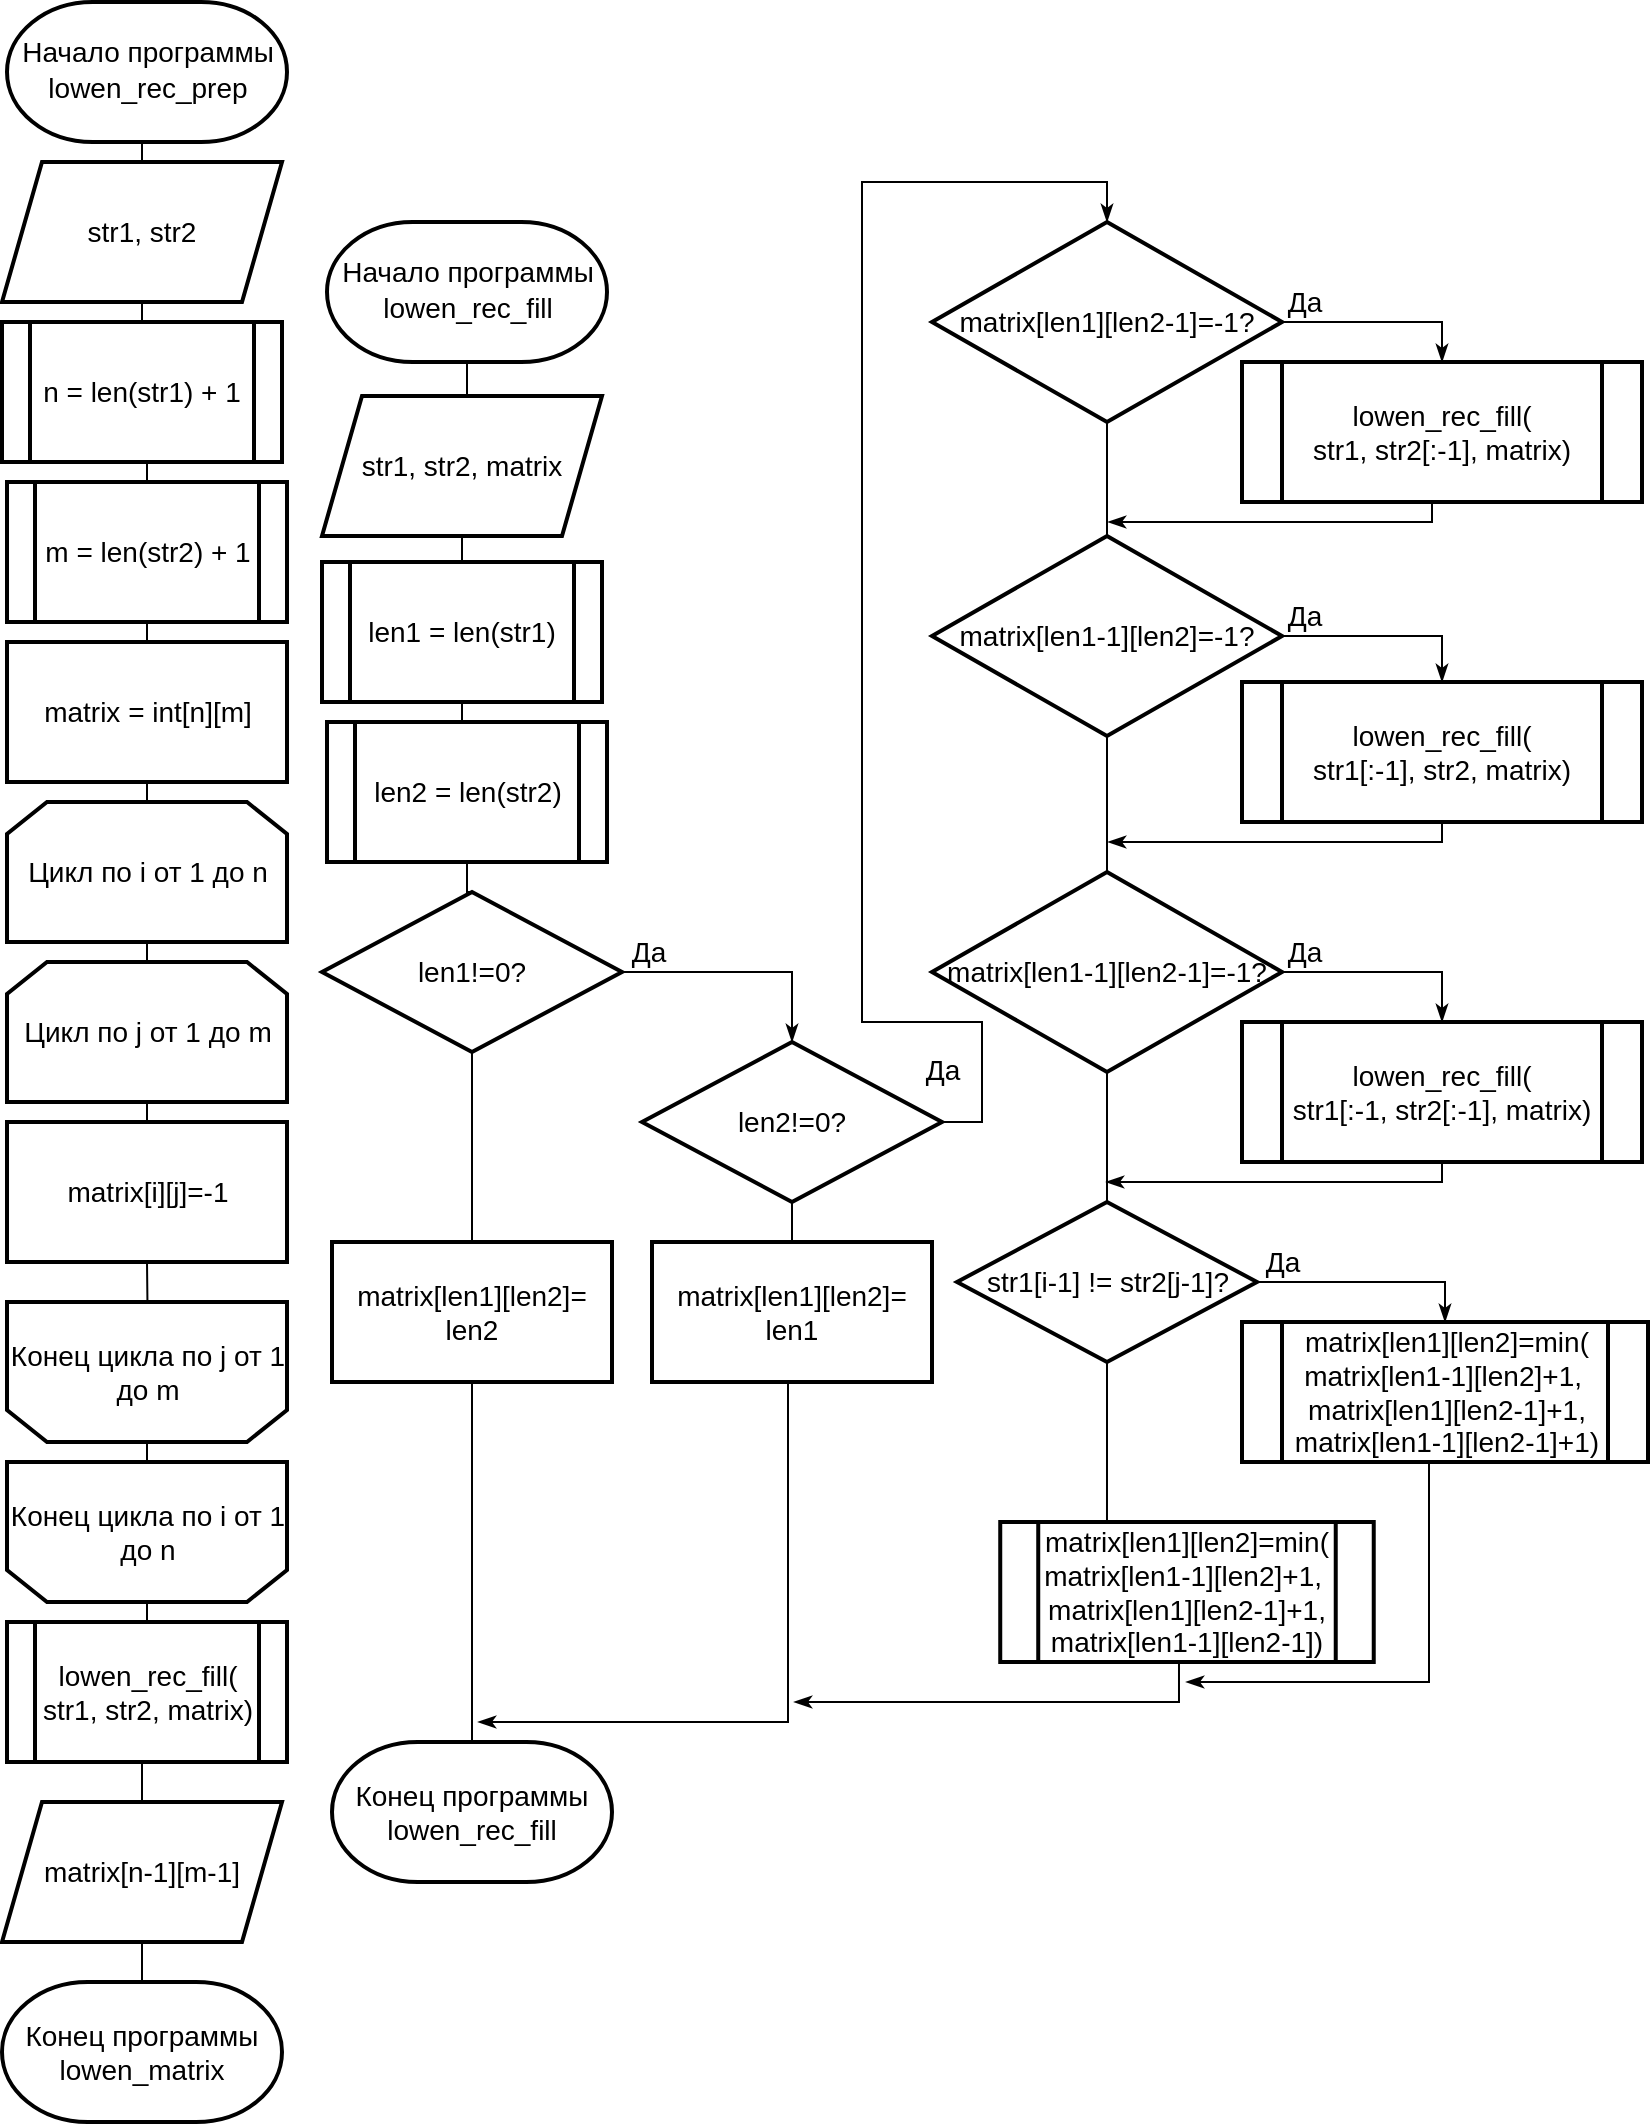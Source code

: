 <mxfile version="13.9.9" type="device"><diagram id="C5RBs43oDa-KdzZeNtuy" name="Page-1"><mxGraphModel dx="952" dy="1813" grid="1" gridSize="10" guides="1" tooltips="1" connect="1" arrows="1" fold="1" page="1" pageScale="1" pageWidth="827" pageHeight="1169" math="0" shadow="0"><root><mxCell id="WIyWlLk6GJQsqaUBKTNV-0"/><mxCell id="WIyWlLk6GJQsqaUBKTNV-1" parent="WIyWlLk6GJQsqaUBKTNV-0"/><mxCell id="WdZP0otw79XUUpHIpCqY-2" value="&lt;font style=&quot;font-size: 14px&quot;&gt;Начало программы&lt;br&gt;&lt;span style=&quot;line-height: 150%&quot;&gt;lowen_rec_fill&lt;/span&gt;&lt;/font&gt;" style="strokeWidth=2;html=1;shape=mxgraph.flowchart.terminator;whiteSpace=wrap;fontSize=14;fontFamily=Helvetica;" parent="WIyWlLk6GJQsqaUBKTNV-1" vertex="1"><mxGeometry x="972.5" width="140" height="70" as="geometry"/></mxCell><mxCell id="WdZP0otw79XUUpHIpCqY-33" style="edgeStyle=orthogonalEdgeStyle;rounded=0;orthogonalLoop=1;jettySize=auto;html=1;exitX=0.5;exitY=0;exitDx=0;exitDy=0;entryX=0.5;entryY=1;entryDx=0;entryDy=0;entryPerimeter=0;endArrow=none;endFill=0;" parent="WIyWlLk6GJQsqaUBKTNV-1" source="WdZP0otw79XUUpHIpCqY-3" target="WdZP0otw79XUUpHIpCqY-2" edge="1"><mxGeometry relative="1" as="geometry"/></mxCell><mxCell id="WdZP0otw79XUUpHIpCqY-3" value="str1, str2, matrix" style="shape=parallelogram;perimeter=parallelogramPerimeter;whiteSpace=wrap;html=1;fixedSize=1;strokeWidth=2;fontSize=14;" parent="WIyWlLk6GJQsqaUBKTNV-1" vertex="1"><mxGeometry x="970" y="87" width="140" height="70" as="geometry"/></mxCell><mxCell id="WdZP0otw79XUUpHIpCqY-35" style="edgeStyle=orthogonalEdgeStyle;rounded=0;orthogonalLoop=1;jettySize=auto;html=1;exitX=0.5;exitY=0;exitDx=0;exitDy=0;entryX=0.5;entryY=1;entryDx=0;entryDy=0;endArrow=none;endFill=0;" parent="WIyWlLk6GJQsqaUBKTNV-1" source="WdZP0otw79XUUpHIpCqY-4" target="WdZP0otw79XUUpHIpCqY-5" edge="1"><mxGeometry relative="1" as="geometry"/></mxCell><mxCell id="WdZP0otw79XUUpHIpCqY-4" value="len2 = len(str2)" style="shape=process;whiteSpace=wrap;html=1;backgroundOutline=1;strokeWidth=2;fontSize=14;" parent="WIyWlLk6GJQsqaUBKTNV-1" vertex="1"><mxGeometry x="972.5" y="250" width="140" height="70" as="geometry"/></mxCell><mxCell id="WdZP0otw79XUUpHIpCqY-34" style="edgeStyle=orthogonalEdgeStyle;rounded=0;orthogonalLoop=1;jettySize=auto;html=1;exitX=0.5;exitY=0;exitDx=0;exitDy=0;entryX=0.5;entryY=1;entryDx=0;entryDy=0;endArrow=none;endFill=0;" parent="WIyWlLk6GJQsqaUBKTNV-1" source="WdZP0otw79XUUpHIpCqY-5" target="WdZP0otw79XUUpHIpCqY-3" edge="1"><mxGeometry relative="1" as="geometry"/></mxCell><mxCell id="WdZP0otw79XUUpHIpCqY-5" value="len1 = len(str1)" style="shape=process;whiteSpace=wrap;html=1;backgroundOutline=1;strokeWidth=2;fontSize=14;" parent="WIyWlLk6GJQsqaUBKTNV-1" vertex="1"><mxGeometry x="970" y="170" width="140" height="70" as="geometry"/></mxCell><mxCell id="WdZP0otw79XUUpHIpCqY-6" value="Да" style="edgeStyle=orthogonalEdgeStyle;rounded=0;orthogonalLoop=1;jettySize=auto;html=1;exitX=1;exitY=0.5;exitDx=0;exitDy=0;entryX=0.5;entryY=0;entryDx=0;entryDy=0;endArrow=classicThin;endFill=1;fontSize=14;" parent="WIyWlLk6GJQsqaUBKTNV-1" source="WdZP0otw79XUUpHIpCqY-8" target="WdZP0otw79XUUpHIpCqY-15" edge="1"><mxGeometry x="-0.786" y="10" relative="1" as="geometry"><mxPoint as="offset"/><mxPoint x="1185" y="400" as="targetPoint"/></mxGeometry></mxCell><mxCell id="WdZP0otw79XUUpHIpCqY-36" style="edgeStyle=orthogonalEdgeStyle;rounded=0;orthogonalLoop=1;jettySize=auto;html=1;exitX=0.5;exitY=0;exitDx=0;exitDy=0;entryX=0.5;entryY=1;entryDx=0;entryDy=0;endArrow=none;endFill=0;" parent="WIyWlLk6GJQsqaUBKTNV-1" source="WdZP0otw79XUUpHIpCqY-8" target="WdZP0otw79XUUpHIpCqY-4" edge="1"><mxGeometry relative="1" as="geometry"/></mxCell><mxCell id="WdZP0otw79XUUpHIpCqY-37" style="edgeStyle=orthogonalEdgeStyle;rounded=0;orthogonalLoop=1;jettySize=auto;html=1;entryX=0.5;entryY=0;entryDx=0;entryDy=0;endArrow=none;endFill=0;" parent="WIyWlLk6GJQsqaUBKTNV-1" source="WdZP0otw79XUUpHIpCqY-8" target="WdZP0otw79XUUpHIpCqY-13" edge="1"><mxGeometry relative="1" as="geometry"/></mxCell><mxCell id="WdZP0otw79XUUpHIpCqY-8" value="&lt;span style=&quot;font-size: 14px&quot;&gt;len1!=0?&lt;/span&gt;" style="rhombus;whiteSpace=wrap;html=1;strokeWidth=2;fontSize=14;" parent="WIyWlLk6GJQsqaUBKTNV-1" vertex="1"><mxGeometry x="970" y="335" width="150" height="80" as="geometry"/></mxCell><mxCell id="WdZP0otw79XUUpHIpCqY-11" value="Конец программы lowen_rec_fill" style="strokeWidth=2;html=1;shape=mxgraph.flowchart.terminator;whiteSpace=wrap;fontSize=14;" parent="WIyWlLk6GJQsqaUBKTNV-1" vertex="1"><mxGeometry x="975" y="760" width="140" height="70" as="geometry"/></mxCell><mxCell id="WdZP0otw79XUUpHIpCqY-39" style="edgeStyle=orthogonalEdgeStyle;rounded=0;orthogonalLoop=1;jettySize=auto;html=1;exitX=0.5;exitY=1;exitDx=0;exitDy=0;entryX=0.5;entryY=0;entryDx=0;entryDy=0;endArrow=none;endFill=0;entryPerimeter=0;" parent="WIyWlLk6GJQsqaUBKTNV-1" source="WdZP0otw79XUUpHIpCqY-13" target="WdZP0otw79XUUpHIpCqY-11" edge="1"><mxGeometry relative="1" as="geometry"><mxPoint x="1045" y="660" as="targetPoint"/></mxGeometry></mxCell><mxCell id="WdZP0otw79XUUpHIpCqY-13" value="matrix[len1][len2]=&lt;br&gt;len2" style="rounded=0;whiteSpace=wrap;html=1;strokeWidth=2;fontSize=14;" parent="WIyWlLk6GJQsqaUBKTNV-1" vertex="1"><mxGeometry x="975" y="510" width="140" height="70" as="geometry"/></mxCell><mxCell id="WdZP0otw79XUUpHIpCqY-14" value="Да" style="edgeStyle=orthogonalEdgeStyle;rounded=0;orthogonalLoop=1;jettySize=auto;html=1;exitX=1;exitY=0.5;exitDx=0;exitDy=0;entryX=0.5;entryY=0;entryDx=0;entryDy=0;endArrow=classicThin;endFill=1;fontSize=14;" parent="WIyWlLk6GJQsqaUBKTNV-1" source="WdZP0otw79XUUpHIpCqY-15" target="_blK2kj-LV2LUoSYWWXs-66" edge="1"><mxGeometry x="-0.867" y="20" relative="1" as="geometry"><mxPoint as="offset"/><mxPoint x="1390" as="targetPoint"/><mxPoint x="1300" y="450" as="sourcePoint"/><Array as="points"><mxPoint x="1300" y="450"/><mxPoint x="1300" y="400"/><mxPoint x="1240" y="400"/><mxPoint x="1240" y="-20"/><mxPoint x="1363" y="-20"/></Array></mxGeometry></mxCell><mxCell id="WdZP0otw79XUUpHIpCqY-38" style="edgeStyle=orthogonalEdgeStyle;rounded=0;orthogonalLoop=1;jettySize=auto;html=1;exitX=0.5;exitY=1;exitDx=0;exitDy=0;entryX=0.5;entryY=0;entryDx=0;entryDy=0;endArrow=none;endFill=0;" parent="WIyWlLk6GJQsqaUBKTNV-1" source="WdZP0otw79XUUpHIpCqY-15" target="WdZP0otw79XUUpHIpCqY-16" edge="1"><mxGeometry relative="1" as="geometry"/></mxCell><mxCell id="WdZP0otw79XUUpHIpCqY-15" value="&lt;span style=&quot;font-size: 14px&quot;&gt;len2!=0?&lt;/span&gt;" style="rhombus;whiteSpace=wrap;html=1;strokeWidth=2;fontSize=14;" parent="WIyWlLk6GJQsqaUBKTNV-1" vertex="1"><mxGeometry x="1130" y="410" width="150" height="80" as="geometry"/></mxCell><mxCell id="WdZP0otw79XUUpHIpCqY-40" style="edgeStyle=orthogonalEdgeStyle;rounded=0;orthogonalLoop=1;jettySize=auto;html=1;exitX=0.5;exitY=1;exitDx=0;exitDy=0;endArrow=classicThin;endFill=1;" parent="WIyWlLk6GJQsqaUBKTNV-1" edge="1"><mxGeometry relative="1" as="geometry"><mxPoint x="1048" y="750" as="targetPoint"/><mxPoint x="1203" y="580" as="sourcePoint"/><Array as="points"><mxPoint x="1203" y="750"/><mxPoint x="1048" y="750"/></Array></mxGeometry></mxCell><mxCell id="WdZP0otw79XUUpHIpCqY-16" value="matrix[len1][len2]=&lt;br&gt;len1" style="rounded=0;whiteSpace=wrap;html=1;strokeWidth=2;fontSize=14;" parent="WIyWlLk6GJQsqaUBKTNV-1" vertex="1"><mxGeometry x="1135" y="510" width="140" height="70" as="geometry"/></mxCell><mxCell id="_blK2kj-LV2LUoSYWWXs-0" style="edgeStyle=orthogonalEdgeStyle;rounded=0;orthogonalLoop=1;jettySize=auto;html=1;exitX=0.5;exitY=1;exitDx=0;exitDy=0;entryX=0.5;entryY=0;entryDx=0;entryDy=0;entryPerimeter=0;endArrow=none;endFill=0;" parent="WIyWlLk6GJQsqaUBKTNV-1" edge="1"><mxGeometry relative="1" as="geometry"><mxPoint x="882.5" y="280" as="sourcePoint"/><mxPoint x="882.5" y="290" as="targetPoint"/></mxGeometry></mxCell><mxCell id="_blK2kj-LV2LUoSYWWXs-1" style="edgeStyle=orthogonalEdgeStyle;rounded=0;orthogonalLoop=1;jettySize=auto;html=1;entryX=0.5;entryY=1;entryDx=0;entryDy=0;entryPerimeter=0;endArrow=none;endFill=0;" parent="WIyWlLk6GJQsqaUBKTNV-1" source="_blK2kj-LV2LUoSYWWXs-4" target="_blK2kj-LV2LUoSYWWXs-2" edge="1"><mxGeometry relative="1" as="geometry"/></mxCell><mxCell id="_blK2kj-LV2LUoSYWWXs-2" value="&lt;font style=&quot;font-size: 14px&quot;&gt;Начало программы&lt;br&gt;&lt;span style=&quot;line-height: 150%&quot;&gt;lowen_rec_prep&lt;/span&gt;&lt;/font&gt;" style="strokeWidth=2;html=1;shape=mxgraph.flowchart.terminator;whiteSpace=wrap;fontSize=14;fontFamily=Helvetica;" parent="WIyWlLk6GJQsqaUBKTNV-1" vertex="1"><mxGeometry x="812.5" y="-110" width="140" height="70" as="geometry"/></mxCell><mxCell id="_blK2kj-LV2LUoSYWWXs-3" style="edgeStyle=orthogonalEdgeStyle;rounded=0;orthogonalLoop=1;jettySize=auto;html=1;exitX=0.5;exitY=1;exitDx=0;exitDy=0;entryX=0.5;entryY=0;entryDx=0;entryDy=0;endArrow=none;endFill=0;" parent="WIyWlLk6GJQsqaUBKTNV-1" source="_blK2kj-LV2LUoSYWWXs-4" edge="1"><mxGeometry relative="1" as="geometry"><mxPoint x="880" y="50" as="targetPoint"/></mxGeometry></mxCell><mxCell id="_blK2kj-LV2LUoSYWWXs-4" value="str1, str2" style="shape=parallelogram;perimeter=parallelogramPerimeter;whiteSpace=wrap;html=1;fixedSize=1;strokeWidth=2;fontSize=14;" parent="WIyWlLk6GJQsqaUBKTNV-1" vertex="1"><mxGeometry x="810" y="-30" width="140" height="70" as="geometry"/></mxCell><mxCell id="_blK2kj-LV2LUoSYWWXs-5" value="m = len(str2) + 1" style="shape=process;whiteSpace=wrap;html=1;backgroundOutline=1;strokeWidth=2;fontSize=14;" parent="WIyWlLk6GJQsqaUBKTNV-1" vertex="1"><mxGeometry x="812.5" y="130" width="140" height="70" as="geometry"/></mxCell><mxCell id="_blK2kj-LV2LUoSYWWXs-6" style="edgeStyle=orthogonalEdgeStyle;rounded=0;orthogonalLoop=1;jettySize=auto;html=1;exitX=0.5;exitY=1;exitDx=0;exitDy=0;entryX=0.5;entryY=0;entryDx=0;entryDy=0;entryPerimeter=0;endArrow=none;endFill=0;" parent="WIyWlLk6GJQsqaUBKTNV-1" target="_blK2kj-LV2LUoSYWWXs-5" edge="1"><mxGeometry relative="1" as="geometry"><mxPoint x="880" y="120" as="sourcePoint"/><mxPoint x="880" y="310" as="targetPoint"/></mxGeometry></mxCell><mxCell id="_blK2kj-LV2LUoSYWWXs-7" style="edgeStyle=orthogonalEdgeStyle;rounded=0;orthogonalLoop=1;jettySize=auto;html=1;exitX=0.5;exitY=1;exitDx=0;exitDy=0;entryX=0.5;entryY=0;entryDx=0;entryDy=0;entryPerimeter=0;endArrow=none;endFill=0;" parent="WIyWlLk6GJQsqaUBKTNV-1" source="_blK2kj-LV2LUoSYWWXs-5" edge="1"><mxGeometry relative="1" as="geometry"><mxPoint x="880" y="240" as="sourcePoint"/><mxPoint x="882.5" y="210" as="targetPoint"/></mxGeometry></mxCell><mxCell id="_blK2kj-LV2LUoSYWWXs-8" value="n = len(str1) + 1" style="shape=process;whiteSpace=wrap;html=1;backgroundOutline=1;strokeWidth=2;fontSize=14;" parent="WIyWlLk6GJQsqaUBKTNV-1" vertex="1"><mxGeometry x="810" y="50" width="140" height="70" as="geometry"/></mxCell><mxCell id="_blK2kj-LV2LUoSYWWXs-9" value="matrix = int[n][m]" style="rounded=0;whiteSpace=wrap;html=1;strokeWidth=2;fontSize=14;" parent="WIyWlLk6GJQsqaUBKTNV-1" vertex="1"><mxGeometry x="812.5" y="210" width="140" height="70" as="geometry"/></mxCell><mxCell id="_blK2kj-LV2LUoSYWWXs-10" style="edgeStyle=orthogonalEdgeStyle;rounded=0;orthogonalLoop=1;jettySize=auto;html=1;exitX=0.5;exitY=1;exitDx=0;exitDy=0;exitPerimeter=0;entryX=0.5;entryY=0;entryDx=0;entryDy=0;endArrow=none;endFill=0;entryPerimeter=0;" parent="WIyWlLk6GJQsqaUBKTNV-1" edge="1"><mxGeometry relative="1" as="geometry"><mxPoint x="882.5" y="370" as="targetPoint"/><mxPoint x="882.5" y="360" as="sourcePoint"/></mxGeometry></mxCell><mxCell id="_blK2kj-LV2LUoSYWWXs-45" style="edgeStyle=orthogonalEdgeStyle;rounded=0;orthogonalLoop=1;jettySize=auto;html=1;exitX=0.5;exitY=0;exitDx=0;exitDy=0;entryX=0.5;entryY=1;entryDx=0;entryDy=0;entryPerimeter=0;endArrow=none;endFill=0;" parent="WIyWlLk6GJQsqaUBKTNV-1" source="_blK2kj-LV2LUoSYWWXs-12" edge="1"><mxGeometry relative="1" as="geometry"><mxPoint x="882.5" y="440" as="targetPoint"/></mxGeometry></mxCell><mxCell id="_blK2kj-LV2LUoSYWWXs-12" value="matrix[i][j]=-1" style="rounded=0;whiteSpace=wrap;html=1;strokeWidth=2;fontSize=14;" parent="WIyWlLk6GJQsqaUBKTNV-1" vertex="1"><mxGeometry x="812.5" y="450" width="140" height="70" as="geometry"/></mxCell><mxCell id="_blK2kj-LV2LUoSYWWXs-13" value="Конец программы lowen_matrix" style="strokeWidth=2;html=1;shape=mxgraph.flowchart.terminator;whiteSpace=wrap;fontSize=14;" parent="WIyWlLk6GJQsqaUBKTNV-1" vertex="1"><mxGeometry x="810" y="880" width="140" height="70" as="geometry"/></mxCell><mxCell id="_blK2kj-LV2LUoSYWWXs-17" style="edgeStyle=orthogonalEdgeStyle;rounded=0;orthogonalLoop=1;jettySize=auto;html=1;exitX=0.5;exitY=1;exitDx=0;exitDy=0;exitPerimeter=0;entryX=0.5;entryY=1;entryDx=0;entryDy=0;endArrow=none;endFill=0;" parent="WIyWlLk6GJQsqaUBKTNV-1" target="_blK2kj-LV2LUoSYWWXs-12" edge="1"><mxGeometry relative="1" as="geometry"><mxPoint x="882.5" y="610" as="sourcePoint"/></mxGeometry></mxCell><mxCell id="_blK2kj-LV2LUoSYWWXs-49" style="edgeStyle=orthogonalEdgeStyle;rounded=0;orthogonalLoop=1;jettySize=auto;html=1;exitX=0.5;exitY=0;exitDx=0;exitDy=0;exitPerimeter=0;entryX=0.5;entryY=0;entryDx=0;entryDy=0;endArrow=none;endFill=0;" parent="WIyWlLk6GJQsqaUBKTNV-1" target="_blK2kj-LV2LUoSYWWXs-46" edge="1"><mxGeometry relative="1" as="geometry"><mxPoint x="882.5" y="680" as="sourcePoint"/></mxGeometry></mxCell><mxCell id="_blK2kj-LV2LUoSYWWXs-50" style="edgeStyle=orthogonalEdgeStyle;rounded=0;orthogonalLoop=1;jettySize=auto;html=1;exitX=0.5;exitY=1;exitDx=0;exitDy=0;entryX=0.5;entryY=0;entryDx=0;entryDy=0;endArrow=none;endFill=0;" parent="WIyWlLk6GJQsqaUBKTNV-1" source="_blK2kj-LV2LUoSYWWXs-46" target="_blK2kj-LV2LUoSYWWXs-47" edge="1"><mxGeometry relative="1" as="geometry"/></mxCell><mxCell id="_blK2kj-LV2LUoSYWWXs-46" value="lowen_rec_fill(&lt;br&gt;str1, str2, matrix)" style="shape=process;whiteSpace=wrap;html=1;backgroundOutline=1;strokeWidth=2;fontSize=14;" parent="WIyWlLk6GJQsqaUBKTNV-1" vertex="1"><mxGeometry x="812.5" y="700" width="140" height="70" as="geometry"/></mxCell><mxCell id="_blK2kj-LV2LUoSYWWXs-48" style="edgeStyle=orthogonalEdgeStyle;rounded=0;orthogonalLoop=1;jettySize=auto;html=1;exitX=0.5;exitY=1;exitDx=0;exitDy=0;entryX=0.5;entryY=0;entryDx=0;entryDy=0;entryPerimeter=0;endArrow=none;endFill=0;" parent="WIyWlLk6GJQsqaUBKTNV-1" source="_blK2kj-LV2LUoSYWWXs-47" target="_blK2kj-LV2LUoSYWWXs-13" edge="1"><mxGeometry relative="1" as="geometry"/></mxCell><mxCell id="_blK2kj-LV2LUoSYWWXs-47" value="matrix[n-1][m-1]" style="shape=parallelogram;perimeter=parallelogramPerimeter;whiteSpace=wrap;html=1;fixedSize=1;strokeWidth=2;fontSize=14;" parent="WIyWlLk6GJQsqaUBKTNV-1" vertex="1"><mxGeometry x="810" y="790" width="140" height="70" as="geometry"/></mxCell><mxCell id="_blK2kj-LV2LUoSYWWXs-57" value="Да" style="edgeStyle=orthogonalEdgeStyle;rounded=0;orthogonalLoop=1;jettySize=auto;html=1;exitX=1;exitY=0.5;exitDx=0;exitDy=0;entryX=0.5;entryY=0;entryDx=0;entryDy=0;endArrow=classicThin;endFill=1;fontSize=14;" parent="WIyWlLk6GJQsqaUBKTNV-1" source="_blK2kj-LV2LUoSYWWXs-59" target="_blK2kj-LV2LUoSYWWXs-82" edge="1"><mxGeometry x="-0.786" y="10" relative="1" as="geometry"><mxPoint as="offset"/><mxPoint x="1514" y="620" as="targetPoint"/></mxGeometry></mxCell><mxCell id="_blK2kj-LV2LUoSYWWXs-58" style="edgeStyle=orthogonalEdgeStyle;rounded=0;orthogonalLoop=1;jettySize=auto;html=1;exitX=0.5;exitY=1;exitDx=0;exitDy=0;entryX=0.5;entryY=0;entryDx=0;entryDy=0;endArrow=none;endFill=0;" parent="WIyWlLk6GJQsqaUBKTNV-1" source="_blK2kj-LV2LUoSYWWXs-59" edge="1"><mxGeometry relative="1" as="geometry"><mxPoint x="1362.495" y="650" as="targetPoint"/></mxGeometry></mxCell><mxCell id="_blK2kj-LV2LUoSYWWXs-81" style="edgeStyle=orthogonalEdgeStyle;rounded=0;orthogonalLoop=1;jettySize=auto;html=1;exitX=0.5;exitY=0;exitDx=0;exitDy=0;entryX=0.5;entryY=1;entryDx=0;entryDy=0;endArrow=none;endFill=0;" parent="WIyWlLk6GJQsqaUBKTNV-1" source="_blK2kj-LV2LUoSYWWXs-59" edge="1"><mxGeometry relative="1" as="geometry"><mxPoint x="1362.5" y="425" as="targetPoint"/></mxGeometry></mxCell><mxCell id="_blK2kj-LV2LUoSYWWXs-59" value="&lt;span style=&quot;font-size: 14px&quot;&gt;str1[i-1] != str2[j-1]?&lt;/span&gt;" style="rhombus;whiteSpace=wrap;html=1;strokeWidth=2;fontSize=14;" parent="WIyWlLk6GJQsqaUBKTNV-1" vertex="1"><mxGeometry x="1287.5" y="490" width="150" height="80" as="geometry"/></mxCell><mxCell id="_blK2kj-LV2LUoSYWWXs-60" style="edgeStyle=orthogonalEdgeStyle;rounded=0;orthogonalLoop=1;jettySize=auto;html=1;endArrow=classicThin;endFill=1;exitX=0.5;exitY=1;exitDx=0;exitDy=0;" parent="WIyWlLk6GJQsqaUBKTNV-1" edge="1"><mxGeometry relative="1" as="geometry"><mxPoint x="1366" y="700" as="targetPoint"/><Array as="points"/><mxPoint x="1362.495" y="720" as="sourcePoint"/></mxGeometry></mxCell><mxCell id="_blK2kj-LV2LUoSYWWXs-64" value="Да" style="edgeStyle=orthogonalEdgeStyle;rounded=0;orthogonalLoop=1;jettySize=auto;html=1;exitX=1;exitY=0.5;exitDx=0;exitDy=0;entryX=0.5;entryY=0;entryDx=0;entryDy=0;endArrow=classicThin;endFill=1;fontSize=14;" parent="WIyWlLk6GJQsqaUBKTNV-1" source="_blK2kj-LV2LUoSYWWXs-66" target="_blK2kj-LV2LUoSYWWXs-67" edge="1"><mxGeometry x="-0.786" y="10" relative="1" as="geometry"><mxPoint as="offset"/><mxPoint x="1510" y="75" as="targetPoint"/></mxGeometry></mxCell><mxCell id="_blK2kj-LV2LUoSYWWXs-71" style="edgeStyle=orthogonalEdgeStyle;rounded=0;orthogonalLoop=1;jettySize=auto;html=1;entryX=0.5;entryY=0;entryDx=0;entryDy=0;endArrow=none;endFill=0;" parent="WIyWlLk6GJQsqaUBKTNV-1" source="_blK2kj-LV2LUoSYWWXs-66" edge="1"><mxGeometry relative="1" as="geometry"><mxPoint x="1362.5" y="157" as="targetPoint"/></mxGeometry></mxCell><mxCell id="_blK2kj-LV2LUoSYWWXs-66" value="&lt;span style=&quot;font-size: 14px&quot;&gt;matrix[len1][len2-1]=-1?&lt;/span&gt;" style="rhombus;whiteSpace=wrap;html=1;strokeWidth=2;fontSize=14;" parent="WIyWlLk6GJQsqaUBKTNV-1" vertex="1"><mxGeometry x="1275" width="175" height="100" as="geometry"/></mxCell><mxCell id="_blK2kj-LV2LUoSYWWXs-72" style="edgeStyle=orthogonalEdgeStyle;rounded=0;orthogonalLoop=1;jettySize=auto;html=1;exitX=0.5;exitY=1;exitDx=0;exitDy=0;endArrow=classicThin;endFill=1;" parent="WIyWlLk6GJQsqaUBKTNV-1" source="_blK2kj-LV2LUoSYWWXs-67" edge="1"><mxGeometry relative="1" as="geometry"><mxPoint x="1363" y="150" as="targetPoint"/><Array as="points"><mxPoint x="1525" y="150"/></Array></mxGeometry></mxCell><mxCell id="_blK2kj-LV2LUoSYWWXs-67" value="lowen_rec_fill(&lt;br&gt;str1, str2[:-1], matrix)" style="shape=process;whiteSpace=wrap;html=1;backgroundOutline=1;strokeWidth=2;fontSize=14;" parent="WIyWlLk6GJQsqaUBKTNV-1" vertex="1"><mxGeometry x="1430" y="70" width="200" height="70" as="geometry"/></mxCell><mxCell id="_blK2kj-LV2LUoSYWWXs-68" value="Да" style="edgeStyle=orthogonalEdgeStyle;rounded=0;orthogonalLoop=1;jettySize=auto;html=1;entryX=0.5;entryY=0;entryDx=0;entryDy=0;endArrow=classicThin;endFill=1;fontSize=14;exitX=1;exitY=0.5;exitDx=0;exitDy=0;" parent="WIyWlLk6GJQsqaUBKTNV-1" source="_blK2kj-LV2LUoSYWWXs-69" target="_blK2kj-LV2LUoSYWWXs-70" edge="1"><mxGeometry x="-0.786" y="10" relative="1" as="geometry"><mxPoint as="offset"/><mxPoint x="1510" y="275" as="targetPoint"/><mxPoint x="1500" y="220" as="sourcePoint"/><Array as="points"><mxPoint x="1530" y="207"/></Array></mxGeometry></mxCell><mxCell id="_blK2kj-LV2LUoSYWWXs-79" style="edgeStyle=orthogonalEdgeStyle;rounded=0;orthogonalLoop=1;jettySize=auto;html=1;exitX=0.5;exitY=1;exitDx=0;exitDy=0;entryX=0.5;entryY=0;entryDx=0;entryDy=0;endArrow=none;endFill=0;" parent="WIyWlLk6GJQsqaUBKTNV-1" edge="1"><mxGeometry relative="1" as="geometry"><mxPoint x="1362.5" y="257" as="sourcePoint"/><mxPoint x="1362.5" y="325" as="targetPoint"/></mxGeometry></mxCell><mxCell id="_blK2kj-LV2LUoSYWWXs-69" value="&lt;span style=&quot;font-size: 14px&quot;&gt;matrix[len1-1][len2]=-1?&lt;/span&gt;" style="rhombus;whiteSpace=wrap;html=1;strokeWidth=2;fontSize=14;" parent="WIyWlLk6GJQsqaUBKTNV-1" vertex="1"><mxGeometry x="1275" y="157" width="175" height="100" as="geometry"/></mxCell><mxCell id="_blK2kj-LV2LUoSYWWXs-80" style="edgeStyle=orthogonalEdgeStyle;rounded=0;orthogonalLoop=1;jettySize=auto;html=1;exitX=0.5;exitY=1;exitDx=0;exitDy=0;endArrow=classicThin;endFill=1;" parent="WIyWlLk6GJQsqaUBKTNV-1" source="_blK2kj-LV2LUoSYWWXs-70" edge="1"><mxGeometry relative="1" as="geometry"><mxPoint x="1363" y="310" as="targetPoint"/><Array as="points"><mxPoint x="1525" y="310"/><mxPoint x="1363" y="310"/></Array></mxGeometry></mxCell><mxCell id="_blK2kj-LV2LUoSYWWXs-70" value="lowen_rec_fill(&lt;br&gt;str1[:-1], str2, matrix)" style="shape=process;whiteSpace=wrap;html=1;backgroundOutline=1;strokeWidth=2;fontSize=14;" parent="WIyWlLk6GJQsqaUBKTNV-1" vertex="1"><mxGeometry x="1430" y="230" width="200" height="70" as="geometry"/></mxCell><mxCell id="_blK2kj-LV2LUoSYWWXs-73" value="Да" style="edgeStyle=orthogonalEdgeStyle;rounded=0;orthogonalLoop=1;jettySize=auto;html=1;exitX=1;exitY=0.5;exitDx=0;exitDy=0;entryX=0.5;entryY=0;entryDx=0;entryDy=0;endArrow=classicThin;endFill=1;fontSize=14;" parent="WIyWlLk6GJQsqaUBKTNV-1" target="_blK2kj-LV2LUoSYWWXs-77" edge="1"><mxGeometry x="-0.786" y="10" relative="1" as="geometry"><mxPoint as="offset"/><mxPoint x="1510" y="425" as="targetPoint"/><mxPoint x="1450" y="375" as="sourcePoint"/><Array as="points"><mxPoint x="1530" y="375"/></Array></mxGeometry></mxCell><mxCell id="_blK2kj-LV2LUoSYWWXs-75" value="&lt;span style=&quot;font-size: 14px&quot;&gt;matrix[len1-1][len2-1]=-1?&lt;/span&gt;" style="rhombus;whiteSpace=wrap;html=1;strokeWidth=2;fontSize=14;" parent="WIyWlLk6GJQsqaUBKTNV-1" vertex="1"><mxGeometry x="1275" y="325" width="175" height="100" as="geometry"/></mxCell><mxCell id="_blK2kj-LV2LUoSYWWXs-76" style="edgeStyle=orthogonalEdgeStyle;rounded=0;orthogonalLoop=1;jettySize=auto;html=1;exitX=0.5;exitY=1;exitDx=0;exitDy=0;endArrow=classicThin;endFill=1;" parent="WIyWlLk6GJQsqaUBKTNV-1" source="_blK2kj-LV2LUoSYWWXs-77" edge="1"><mxGeometry relative="1" as="geometry"><mxPoint x="1362" y="480" as="targetPoint"/><Array as="points"><mxPoint x="1525" y="480"/><mxPoint x="1362" y="480"/></Array></mxGeometry></mxCell><mxCell id="_blK2kj-LV2LUoSYWWXs-77" value="lowen_rec_fill(&lt;br&gt;str1[:-1, str2[:-1], matrix)" style="shape=process;whiteSpace=wrap;html=1;backgroundOutline=1;strokeWidth=2;fontSize=14;" parent="WIyWlLk6GJQsqaUBKTNV-1" vertex="1"><mxGeometry x="1430" y="400" width="200" height="70" as="geometry"/></mxCell><mxCell id="_blK2kj-LV2LUoSYWWXs-82" value="matrix[len1][len2]=min(&lt;br&gt;matrix[len1-1][len2]+1,&amp;nbsp; matrix[len1][len2-1]+1, &lt;br&gt;matrix[len1-1][len2-1]+1)" style="shape=process;whiteSpace=wrap;html=1;backgroundOutline=1;strokeWidth=2;fontSize=14;" parent="WIyWlLk6GJQsqaUBKTNV-1" vertex="1"><mxGeometry x="1430" y="550" width="203" height="70" as="geometry"/></mxCell><mxCell id="_blK2kj-LV2LUoSYWWXs-84" style="edgeStyle=orthogonalEdgeStyle;rounded=0;orthogonalLoop=1;jettySize=auto;html=1;exitX=0.5;exitY=1;exitDx=0;exitDy=0;endArrow=classicThin;endFill=1;" parent="WIyWlLk6GJQsqaUBKTNV-1" edge="1"><mxGeometry relative="1" as="geometry"><mxPoint x="1206" y="740" as="targetPoint"/><mxPoint x="1398.495" y="720" as="sourcePoint"/><Array as="points"><mxPoint x="1399" y="740"/><mxPoint x="1206" y="740"/></Array></mxGeometry></mxCell><mxCell id="_blK2kj-LV2LUoSYWWXs-63" value="matrix[len1][len2]=min(&lt;br&gt;matrix[len1-1][len2]+1,&amp;nbsp; matrix[len1][len2-1]+1, &lt;br&gt;matrix[len1-1][len2-1])" style="shape=process;whiteSpace=wrap;html=1;backgroundOutline=1;strokeWidth=2;fontSize=14;" parent="WIyWlLk6GJQsqaUBKTNV-1" vertex="1"><mxGeometry x="1309.12" y="650" width="186.75" height="70" as="geometry"/></mxCell><mxCell id="_blK2kj-LV2LUoSYWWXs-83" style="edgeStyle=orthogonalEdgeStyle;rounded=0;orthogonalLoop=1;jettySize=auto;html=1;endArrow=classicThin;endFill=1;exitX=0.5;exitY=1;exitDx=0;exitDy=0;" parent="WIyWlLk6GJQsqaUBKTNV-1" edge="1"><mxGeometry relative="1" as="geometry"><mxPoint x="1402" y="730" as="targetPoint"/><Array as="points"><mxPoint x="1524" y="730"/></Array><mxPoint x="1523.5" y="620" as="sourcePoint"/></mxGeometry></mxCell><mxCell id="KI6t1zhLUABQhlnHe4h6-0" value="&lt;span style=&quot;font-size: 14px&quot;&gt;Цикл по i от 1 до n&lt;/span&gt;" style="shape=loopLimit;whiteSpace=wrap;html=1;strokeWidth=2;" vertex="1" parent="WIyWlLk6GJQsqaUBKTNV-1"><mxGeometry x="812.5" y="290" width="140" height="70" as="geometry"/></mxCell><mxCell id="KI6t1zhLUABQhlnHe4h6-2" value="&lt;span style=&quot;font-size: 14px&quot;&gt;Цикл по j от 1 до m&lt;/span&gt;" style="shape=loopLimit;whiteSpace=wrap;html=1;strokeWidth=2;" vertex="1" parent="WIyWlLk6GJQsqaUBKTNV-1"><mxGeometry x="812.5" y="370" width="140" height="70" as="geometry"/></mxCell><mxCell id="KI6t1zhLUABQhlnHe4h6-3" value="&lt;span style=&quot;font-size: 14px&quot;&gt;Конец цикла по j от 1 до m&lt;/span&gt;" style="shape=loopLimit;whiteSpace=wrap;html=1;strokeWidth=2;direction=west;" vertex="1" parent="WIyWlLk6GJQsqaUBKTNV-1"><mxGeometry x="812.5" y="540" width="140" height="70" as="geometry"/></mxCell><mxCell id="KI6t1zhLUABQhlnHe4h6-7" style="edgeStyle=orthogonalEdgeStyle;rounded=0;orthogonalLoop=1;jettySize=auto;html=1;exitX=0.5;exitY=1;exitDx=0;exitDy=0;entryX=0.5;entryY=0;entryDx=0;entryDy=0;endArrow=none;endFill=0;" edge="1" parent="WIyWlLk6GJQsqaUBKTNV-1" source="KI6t1zhLUABQhlnHe4h6-6" target="KI6t1zhLUABQhlnHe4h6-3"><mxGeometry relative="1" as="geometry"/></mxCell><mxCell id="KI6t1zhLUABQhlnHe4h6-6" value="&lt;span style=&quot;font-size: 14px&quot;&gt;Конец цикла по i от 1 до n&lt;/span&gt;" style="shape=loopLimit;whiteSpace=wrap;html=1;strokeWidth=2;direction=west;" vertex="1" parent="WIyWlLk6GJQsqaUBKTNV-1"><mxGeometry x="812.5" y="620" width="140" height="70" as="geometry"/></mxCell></root></mxGraphModel></diagram></mxfile>